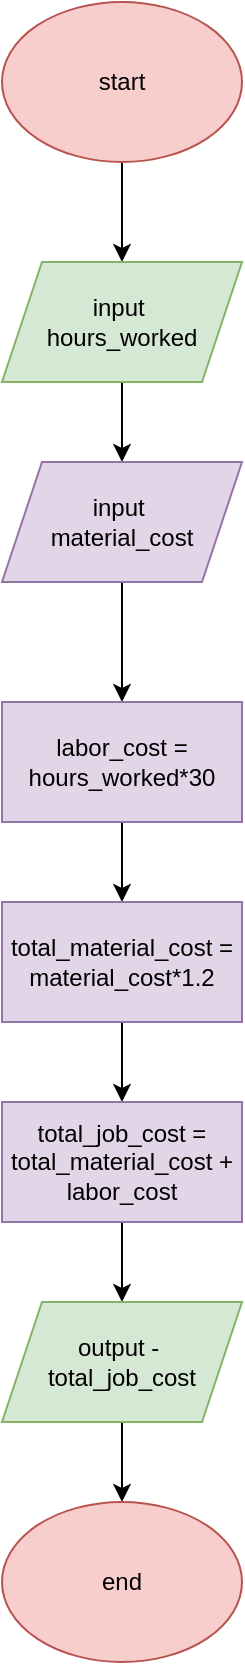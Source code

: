 <mxfile version="24.7.17" pages="2">
  <diagram name="Page-1" id="Rh2BAA_6xAQ1jac14FVW">
    <mxGraphModel dx="2074" dy="1196" grid="1" gridSize="10" guides="1" tooltips="1" connect="1" arrows="1" fold="1" page="1" pageScale="1" pageWidth="850" pageHeight="1100" math="0" shadow="0">
      <root>
        <mxCell id="0" />
        <mxCell id="1" parent="0" />
        <mxCell id="18PzKZXxT3rAA-Mr14-m-1" style="edgeStyle=orthogonalEdgeStyle;rounded=0;orthogonalLoop=1;jettySize=auto;html=1;exitX=0.5;exitY=1;exitDx=0;exitDy=0;entryX=0.5;entryY=0;entryDx=0;entryDy=0;" edge="1" parent="1" source="ed7zOYKlXT_o_wfqT2IM-1" target="ed7zOYKlXT_o_wfqT2IM-3">
          <mxGeometry relative="1" as="geometry" />
        </mxCell>
        <mxCell id="ed7zOYKlXT_o_wfqT2IM-1" value="start" style="ellipse;whiteSpace=wrap;html=1;fillColor=#f8cecc;strokeColor=#b85450;" vertex="1" parent="1">
          <mxGeometry x="340" y="40" width="120" height="80" as="geometry" />
        </mxCell>
        <mxCell id="18PzKZXxT3rAA-Mr14-m-3" style="edgeStyle=orthogonalEdgeStyle;rounded=0;orthogonalLoop=1;jettySize=auto;html=1;entryX=0.5;entryY=0;entryDx=0;entryDy=0;" edge="1" parent="1" source="ed7zOYKlXT_o_wfqT2IM-3" target="18PzKZXxT3rAA-Mr14-m-2">
          <mxGeometry relative="1" as="geometry" />
        </mxCell>
        <mxCell id="ed7zOYKlXT_o_wfqT2IM-3" value="input&amp;nbsp;&lt;div&gt;hours_worked&lt;/div&gt;" style="shape=parallelogram;perimeter=parallelogramPerimeter;whiteSpace=wrap;html=1;fixedSize=1;fillColor=#d5e8d4;strokeColor=#82b366;" vertex="1" parent="1">
          <mxGeometry x="340" y="170" width="120" height="60" as="geometry" />
        </mxCell>
        <mxCell id="MS6bRsGqpDDQs4_ycoHY-1" style="edgeStyle=orthogonalEdgeStyle;rounded=0;orthogonalLoop=1;jettySize=auto;html=1;entryX=0.5;entryY=0;entryDx=0;entryDy=0;" edge="1" parent="1" source="18PzKZXxT3rAA-Mr14-m-2" target="18PzKZXxT3rAA-Mr14-m-4">
          <mxGeometry relative="1" as="geometry" />
        </mxCell>
        <mxCell id="18PzKZXxT3rAA-Mr14-m-2" value="input&amp;nbsp;&lt;div&gt;material_cost&lt;/div&gt;" style="shape=parallelogram;perimeter=parallelogramPerimeter;whiteSpace=wrap;html=1;fixedSize=1;fillColor=#e1d5e7;strokeColor=#9673a6;" vertex="1" parent="1">
          <mxGeometry x="340" y="270" width="120" height="60" as="geometry" />
        </mxCell>
        <mxCell id="MS6bRsGqpDDQs4_ycoHY-3" style="edgeStyle=orthogonalEdgeStyle;rounded=0;orthogonalLoop=1;jettySize=auto;html=1;entryX=0.5;entryY=0;entryDx=0;entryDy=0;" edge="1" parent="1" source="18PzKZXxT3rAA-Mr14-m-4" target="MS6bRsGqpDDQs4_ycoHY-2">
          <mxGeometry relative="1" as="geometry" />
        </mxCell>
        <mxCell id="18PzKZXxT3rAA-Mr14-m-4" value="labor_cost = hours_worked*30" style="rounded=0;whiteSpace=wrap;html=1;fillColor=#e1d5e7;strokeColor=#9673a6;" vertex="1" parent="1">
          <mxGeometry x="340" y="390" width="120" height="60" as="geometry" />
        </mxCell>
        <mxCell id="nLQxCyjc2v1MY6qoZkGC-1" style="edgeStyle=orthogonalEdgeStyle;rounded=0;orthogonalLoop=1;jettySize=auto;html=1;exitX=0.5;exitY=1;exitDx=0;exitDy=0;entryX=0.5;entryY=0;entryDx=0;entryDy=0;" edge="1" parent="1" source="MS6bRsGqpDDQs4_ycoHY-2" target="MS6bRsGqpDDQs4_ycoHY-4">
          <mxGeometry relative="1" as="geometry" />
        </mxCell>
        <mxCell id="MS6bRsGqpDDQs4_ycoHY-2" value="total_material_cost =&lt;div&gt;material_cost*1.2&lt;/div&gt;" style="rounded=0;whiteSpace=wrap;html=1;fillColor=#e1d5e7;strokeColor=#9673a6;" vertex="1" parent="1">
          <mxGeometry x="340" y="490" width="120" height="60" as="geometry" />
        </mxCell>
        <mxCell id="nLQxCyjc2v1MY6qoZkGC-3" style="edgeStyle=orthogonalEdgeStyle;rounded=0;orthogonalLoop=1;jettySize=auto;html=1;exitX=0.5;exitY=1;exitDx=0;exitDy=0;entryX=0.5;entryY=0;entryDx=0;entryDy=0;" edge="1" parent="1" source="MS6bRsGqpDDQs4_ycoHY-4" target="nLQxCyjc2v1MY6qoZkGC-2">
          <mxGeometry relative="1" as="geometry" />
        </mxCell>
        <mxCell id="MS6bRsGqpDDQs4_ycoHY-4" value="total_job_cost =&lt;div&gt;total_material_cost +&lt;/div&gt;&lt;div&gt;labor_cost&lt;/div&gt;" style="rounded=0;whiteSpace=wrap;html=1;fillColor=#e1d5e7;strokeColor=#9673a6;" vertex="1" parent="1">
          <mxGeometry x="340" y="590" width="120" height="60" as="geometry" />
        </mxCell>
        <mxCell id="nLQxCyjc2v1MY6qoZkGC-6" style="edgeStyle=orthogonalEdgeStyle;rounded=0;orthogonalLoop=1;jettySize=auto;html=1;exitX=0.5;exitY=1;exitDx=0;exitDy=0;entryX=0.5;entryY=0;entryDx=0;entryDy=0;" edge="1" parent="1" source="nLQxCyjc2v1MY6qoZkGC-2" target="nLQxCyjc2v1MY6qoZkGC-5">
          <mxGeometry relative="1" as="geometry" />
        </mxCell>
        <mxCell id="nLQxCyjc2v1MY6qoZkGC-2" value="output -&amp;nbsp;&lt;div&gt;total_job_cost&lt;/div&gt;" style="shape=parallelogram;perimeter=parallelogramPerimeter;whiteSpace=wrap;html=1;fixedSize=1;fillColor=#d5e8d4;strokeColor=#82b366;" vertex="1" parent="1">
          <mxGeometry x="340" y="690" width="120" height="60" as="geometry" />
        </mxCell>
        <mxCell id="nLQxCyjc2v1MY6qoZkGC-5" value="end" style="ellipse;whiteSpace=wrap;html=1;fillColor=#f8cecc;strokeColor=#b85450;" vertex="1" parent="1">
          <mxGeometry x="340" y="790" width="120" height="80" as="geometry" />
        </mxCell>
      </root>
    </mxGraphModel>
  </diagram>
  <diagram id="86KSvSdIIy1yqMtbRWvC" name="Page-2">
    <mxGraphModel dx="2074" dy="1196" grid="1" gridSize="10" guides="1" tooltips="1" connect="1" arrows="1" fold="1" page="1" pageScale="1" pageWidth="850" pageHeight="1100" math="0" shadow="0">
      <root>
        <mxCell id="0" />
        <mxCell id="1" parent="0" />
        <mxCell id="Hwe5ROi4ZVT4Usx97CtH-1" value="hours_worked - hours worked&lt;div&gt;material_cost - wholesale cost of materials&lt;/div&gt;&lt;div&gt;labor_cost - 30*hours_worked&lt;/div&gt;&lt;div&gt;total_material_cost - 120% of material_cost&lt;/div&gt;&lt;div&gt;total_job_cost - labor_cost*totat_material_cost&lt;/div&gt;" style="shape=process;whiteSpace=wrap;html=1;backgroundOutline=1;fillColor=#dae8fc;strokeColor=#6c8ebf;" vertex="1" parent="1">
          <mxGeometry x="20" y="40" width="480" height="470" as="geometry" />
        </mxCell>
      </root>
    </mxGraphModel>
  </diagram>
</mxfile>
